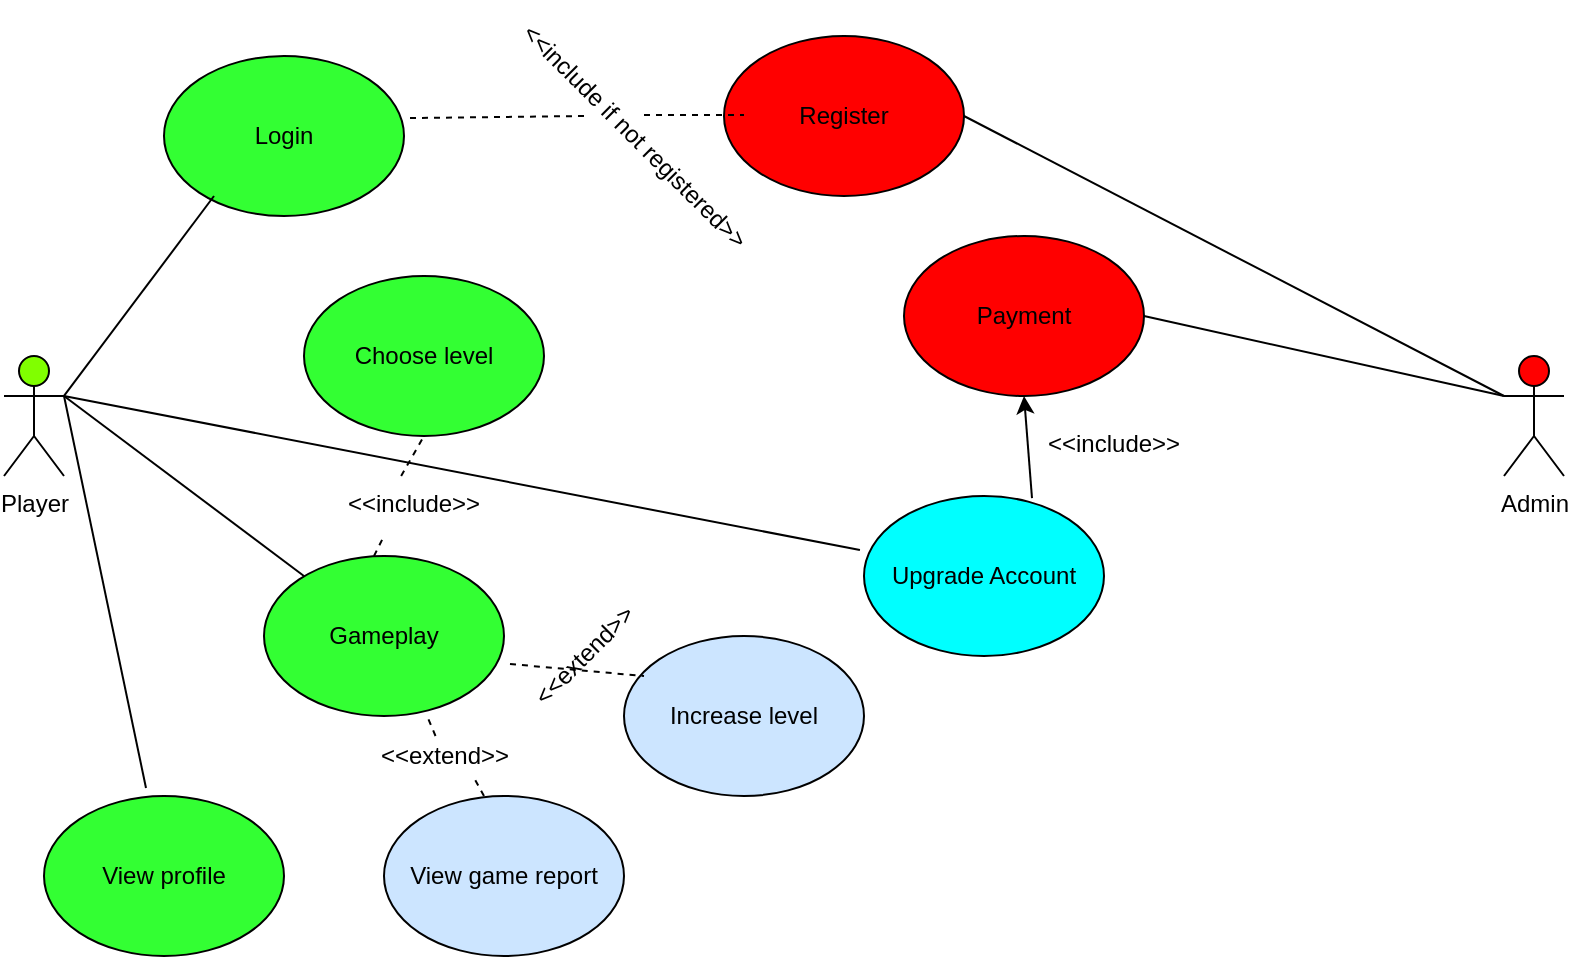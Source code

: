 <mxfile version="12.9.3" type="device"><diagram id="tvDyIOg4B4W6r4yyeyOo" name="Page-1"><mxGraphModel dx="1108" dy="572" grid="1" gridSize="10" guides="1" tooltips="1" connect="1" arrows="1" fold="1" page="1" pageScale="1" pageWidth="850" pageHeight="1100" math="0" shadow="0"><root><mxCell id="0"/><mxCell id="1" parent="0"/><mxCell id="d_ORo_mxvhyOf_iIvtoL-1" value="Player" style="shape=umlActor;verticalLabelPosition=bottom;labelBackgroundColor=#ffffff;verticalAlign=top;html=1;outlineConnect=0;fillColor=#80FF00;" vertex="1" parent="1"><mxGeometry x="30" y="180" width="30" height="60" as="geometry"/></mxCell><mxCell id="d_ORo_mxvhyOf_iIvtoL-2" value="Login&lt;br&gt;" style="ellipse;whiteSpace=wrap;html=1;fillColor=#33FF33;" vertex="1" parent="1"><mxGeometry x="110" y="30" width="120" height="80" as="geometry"/></mxCell><mxCell id="d_ORo_mxvhyOf_iIvtoL-3" value="Choose level" style="ellipse;whiteSpace=wrap;html=1;fillColor=#33FF33;" vertex="1" parent="1"><mxGeometry x="180" y="140" width="120" height="80" as="geometry"/></mxCell><mxCell id="d_ORo_mxvhyOf_iIvtoL-4" value="Gameplay" style="ellipse;whiteSpace=wrap;html=1;fillColor=#33FF33;" vertex="1" parent="1"><mxGeometry x="160" y="280" width="120" height="80" as="geometry"/></mxCell><mxCell id="d_ORo_mxvhyOf_iIvtoL-5" value="View profile&lt;br&gt;" style="ellipse;whiteSpace=wrap;html=1;fillColor=#33FF33;" vertex="1" parent="1"><mxGeometry x="50" y="400" width="120" height="80" as="geometry"/></mxCell><mxCell id="d_ORo_mxvhyOf_iIvtoL-6" value="Upgrade Account&lt;br&gt;" style="ellipse;whiteSpace=wrap;html=1;fillColor=#00FFFF;" vertex="1" parent="1"><mxGeometry x="460" y="250" width="120" height="80" as="geometry"/></mxCell><mxCell id="d_ORo_mxvhyOf_iIvtoL-7" value="View game report" style="ellipse;whiteSpace=wrap;html=1;fillColor=#CCE5FF;" vertex="1" parent="1"><mxGeometry x="220" y="400" width="120" height="80" as="geometry"/></mxCell><mxCell id="d_ORo_mxvhyOf_iIvtoL-8" value="Register" style="ellipse;whiteSpace=wrap;html=1;fillColor=#FF0000;" vertex="1" parent="1"><mxGeometry x="390" y="20" width="120" height="80" as="geometry"/></mxCell><mxCell id="d_ORo_mxvhyOf_iIvtoL-9" value="Payment" style="ellipse;whiteSpace=wrap;html=1;fillColor=#FF0000;" vertex="1" parent="1"><mxGeometry x="480" y="120" width="120" height="80" as="geometry"/></mxCell><mxCell id="d_ORo_mxvhyOf_iIvtoL-11" value="Increase level" style="ellipse;whiteSpace=wrap;html=1;fillColor=#CCE5FF;" vertex="1" parent="1"><mxGeometry x="340" y="320" width="120" height="80" as="geometry"/></mxCell><mxCell id="d_ORo_mxvhyOf_iIvtoL-12" value="" style="endArrow=none;dashed=1;html=1;exitX=1.025;exitY=0.388;exitDx=0;exitDy=0;exitPerimeter=0;" edge="1" parent="1" source="d_ORo_mxvhyOf_iIvtoL-2"><mxGeometry width="50" height="50" relative="1" as="geometry"><mxPoint x="290" y="60" as="sourcePoint"/><mxPoint x="320" y="60" as="targetPoint"/></mxGeometry></mxCell><mxCell id="d_ORo_mxvhyOf_iIvtoL-13" value="" style="endArrow=none;dashed=1;html=1;" edge="1" parent="1"><mxGeometry width="50" height="50" relative="1" as="geometry"><mxPoint x="350" y="59.5" as="sourcePoint"/><mxPoint x="400" y="59.5" as="targetPoint"/><Array as="points"><mxPoint x="380" y="59.5"/></Array></mxGeometry></mxCell><mxCell id="d_ORo_mxvhyOf_iIvtoL-14" value="&amp;lt;&amp;lt;include if not registered&amp;gt;&amp;gt;" style="text;html=1;align=center;verticalAlign=middle;resizable=0;points=[];autosize=1;rotation=45;" vertex="1" parent="1"><mxGeometry x="260" y="60" width="170" height="20" as="geometry"/></mxCell><mxCell id="d_ORo_mxvhyOf_iIvtoL-20" value="" style="endArrow=none;html=1;entryX=-0.017;entryY=0.338;entryDx=0;entryDy=0;entryPerimeter=0;exitX=1;exitY=0.333;exitDx=0;exitDy=0;exitPerimeter=0;" edge="1" parent="1" source="d_ORo_mxvhyOf_iIvtoL-1" target="d_ORo_mxvhyOf_iIvtoL-6"><mxGeometry width="50" height="50" relative="1" as="geometry"><mxPoint x="70" y="230" as="sourcePoint"/><mxPoint x="460" y="270" as="targetPoint"/></mxGeometry></mxCell><mxCell id="d_ORo_mxvhyOf_iIvtoL-21" value="" style="endArrow=none;html=1;exitX=1;exitY=0.333;exitDx=0;exitDy=0;exitPerimeter=0;" edge="1" parent="1" source="d_ORo_mxvhyOf_iIvtoL-1"><mxGeometry width="50" height="50" relative="1" as="geometry"><mxPoint x="85" y="150" as="sourcePoint"/><mxPoint x="135" y="100" as="targetPoint"/></mxGeometry></mxCell><mxCell id="d_ORo_mxvhyOf_iIvtoL-22" value="" style="endArrow=none;html=1;exitX=1;exitY=0.333;exitDx=0;exitDy=0;exitPerimeter=0;entryX=0.425;entryY=-0.05;entryDx=0;entryDy=0;entryPerimeter=0;" edge="1" parent="1" source="d_ORo_mxvhyOf_iIvtoL-1" target="d_ORo_mxvhyOf_iIvtoL-5"><mxGeometry width="50" height="50" relative="1" as="geometry"><mxPoint x="60" y="330" as="sourcePoint"/><mxPoint x="110" y="280" as="targetPoint"/></mxGeometry></mxCell><mxCell id="d_ORo_mxvhyOf_iIvtoL-23" value="" style="endArrow=none;html=1;" edge="1" parent="1" target="d_ORo_mxvhyOf_iIvtoL-4"><mxGeometry width="50" height="50" relative="1" as="geometry"><mxPoint x="60" y="200" as="sourcePoint"/><mxPoint x="160" y="250" as="targetPoint"/></mxGeometry></mxCell><mxCell id="d_ORo_mxvhyOf_iIvtoL-28" value="" style="endArrow=none;dashed=1;html=1;entryX=0.5;entryY=1;entryDx=0;entryDy=0;" edge="1" parent="1" source="d_ORo_mxvhyOf_iIvtoL-34" target="d_ORo_mxvhyOf_iIvtoL-3"><mxGeometry width="50" height="50" relative="1" as="geometry"><mxPoint x="215" y="280" as="sourcePoint"/><mxPoint x="265" y="230" as="targetPoint"/></mxGeometry></mxCell><mxCell id="d_ORo_mxvhyOf_iIvtoL-29" value="Admin" style="shape=umlActor;verticalLabelPosition=bottom;labelBackgroundColor=#ffffff;verticalAlign=top;html=1;outlineConnect=0;fillColor=#FF0000;" vertex="1" parent="1"><mxGeometry x="780" y="180" width="30" height="60" as="geometry"/></mxCell><mxCell id="d_ORo_mxvhyOf_iIvtoL-30" value="" style="endArrow=none;html=1;exitX=1;exitY=0.5;exitDx=0;exitDy=0;" edge="1" parent="1" source="d_ORo_mxvhyOf_iIvtoL-8"><mxGeometry width="50" height="50" relative="1" as="geometry"><mxPoint x="730" y="250" as="sourcePoint"/><mxPoint x="780" y="200" as="targetPoint"/></mxGeometry></mxCell><mxCell id="d_ORo_mxvhyOf_iIvtoL-31" value="" style="endArrow=none;html=1;exitX=1;exitY=0.5;exitDx=0;exitDy=0;" edge="1" parent="1" source="d_ORo_mxvhyOf_iIvtoL-9"><mxGeometry width="50" height="50" relative="1" as="geometry"><mxPoint x="730" y="250" as="sourcePoint"/><mxPoint x="780" y="200" as="targetPoint"/></mxGeometry></mxCell><mxCell id="d_ORo_mxvhyOf_iIvtoL-34" value="&amp;lt;&amp;lt;include&amp;gt;&amp;gt;" style="text;html=1;" vertex="1" parent="1"><mxGeometry x="200" y="240" width="40" height="30" as="geometry"/></mxCell><mxCell id="d_ORo_mxvhyOf_iIvtoL-35" value="" style="endArrow=none;dashed=1;html=1;entryX=0.5;entryY=1;entryDx=0;entryDy=0;" edge="1" parent="1" target="d_ORo_mxvhyOf_iIvtoL-34"><mxGeometry width="50" height="50" relative="1" as="geometry"><mxPoint x="215" y="280" as="sourcePoint"/><mxPoint x="240" y="220" as="targetPoint"/></mxGeometry></mxCell><mxCell id="d_ORo_mxvhyOf_iIvtoL-37" value="" style="endArrow=classic;html=1;exitX=0.7;exitY=0.013;exitDx=0;exitDy=0;exitPerimeter=0;entryX=0.5;entryY=1;entryDx=0;entryDy=0;" edge="1" parent="1" source="d_ORo_mxvhyOf_iIvtoL-6" target="d_ORo_mxvhyOf_iIvtoL-9"><mxGeometry width="50" height="50" relative="1" as="geometry"><mxPoint x="544" y="251.04" as="sourcePoint"/><mxPoint x="540" y="240" as="targetPoint"/></mxGeometry></mxCell><mxCell id="d_ORo_mxvhyOf_iIvtoL-40" value="&amp;lt;&amp;lt;include&amp;gt;&amp;gt;" style="text;html=1;" vertex="1" parent="1"><mxGeometry x="550" y="210" width="40" height="30" as="geometry"/></mxCell><mxCell id="d_ORo_mxvhyOf_iIvtoL-41" value="" style="endArrow=none;dashed=1;html=1;entryX=0.683;entryY=1.013;entryDx=0;entryDy=0;entryPerimeter=0;" edge="1" parent="1" source="d_ORo_mxvhyOf_iIvtoL-43" target="d_ORo_mxvhyOf_iIvtoL-4"><mxGeometry width="50" height="50" relative="1" as="geometry"><mxPoint x="270" y="400" as="sourcePoint"/><mxPoint x="320" y="350" as="targetPoint"/></mxGeometry></mxCell><mxCell id="d_ORo_mxvhyOf_iIvtoL-42" value="" style="endArrow=none;dashed=1;html=1;exitX=1.025;exitY=0.675;exitDx=0;exitDy=0;exitPerimeter=0;" edge="1" parent="1" source="d_ORo_mxvhyOf_iIvtoL-4"><mxGeometry width="50" height="50" relative="1" as="geometry"><mxPoint x="300" y="390" as="sourcePoint"/><mxPoint x="350" y="340" as="targetPoint"/></mxGeometry></mxCell><mxCell id="d_ORo_mxvhyOf_iIvtoL-43" value="&amp;lt;&amp;lt;extend&amp;gt;&amp;gt;" style="text;html=1;align=center;verticalAlign=middle;resizable=0;points=[];autosize=1;" vertex="1" parent="1"><mxGeometry x="210" y="370" width="80" height="20" as="geometry"/></mxCell><mxCell id="d_ORo_mxvhyOf_iIvtoL-44" value="" style="endArrow=none;dashed=1;html=1;entryX=0.683;entryY=1.013;entryDx=0;entryDy=0;entryPerimeter=0;" edge="1" parent="1" target="d_ORo_mxvhyOf_iIvtoL-43"><mxGeometry width="50" height="50" relative="1" as="geometry"><mxPoint x="270" y="400" as="sourcePoint"/><mxPoint x="241.96" y="361.04" as="targetPoint"/></mxGeometry></mxCell><mxCell id="d_ORo_mxvhyOf_iIvtoL-45" value="&amp;lt;&amp;lt;extend&amp;gt;&amp;gt;" style="text;html=1;align=center;verticalAlign=middle;resizable=0;points=[];autosize=1;rotation=-45;" vertex="1" parent="1"><mxGeometry x="280" y="320" width="80" height="20" as="geometry"/></mxCell></root></mxGraphModel></diagram></mxfile>